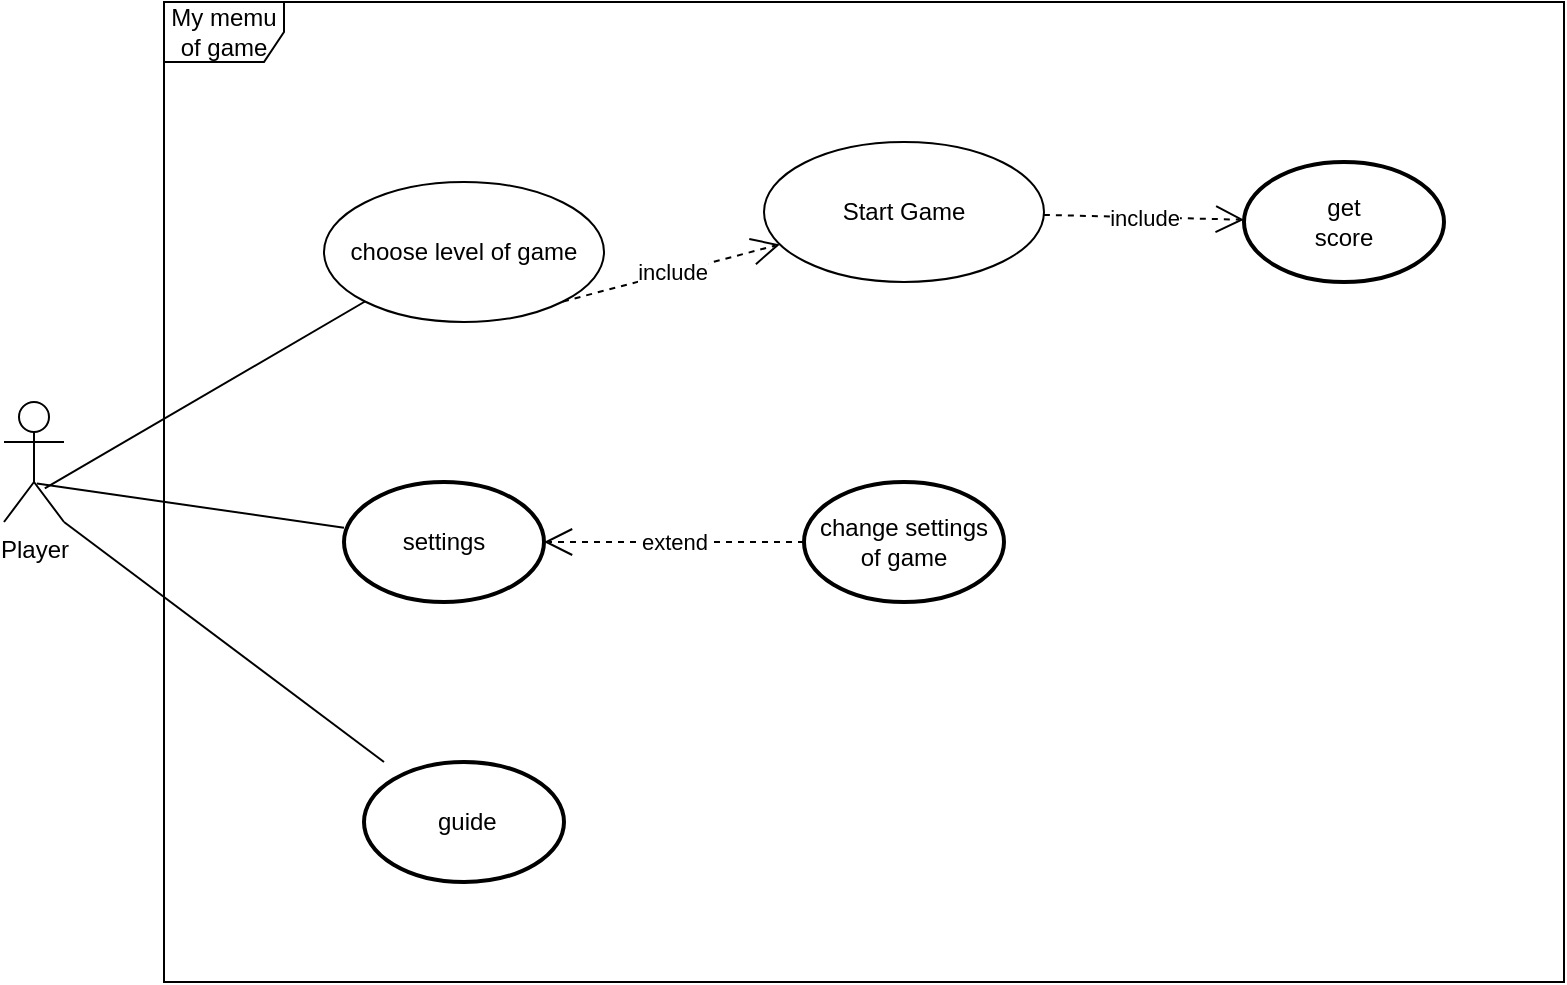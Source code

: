 <mxfile version="23.1.6" type="github">
  <diagram name="Сторінка-1" id="4mxARRjFEOdV_0nipwpj">
    <mxGraphModel dx="1042" dy="631" grid="1" gridSize="10" guides="1" tooltips="1" connect="1" arrows="1" fold="1" page="1" pageScale="1" pageWidth="827" pageHeight="1169" math="0" shadow="0">
      <root>
        <mxCell id="0" />
        <mxCell id="1" parent="0" />
        <mxCell id="np2iezbu0n8JOx6Peu87-1" value="My memu&lt;div&gt;of game&lt;/div&gt;" style="shape=umlFrame;whiteSpace=wrap;html=1;pointerEvents=0;" parent="1" vertex="1">
          <mxGeometry x="240" y="30" width="700" height="490" as="geometry" />
        </mxCell>
        <mxCell id="np2iezbu0n8JOx6Peu87-2" value="Player&lt;div&gt;&lt;br/&gt;&lt;/div&gt;" style="shape=umlActor;verticalLabelPosition=bottom;verticalAlign=top;html=1;" parent="1" vertex="1">
          <mxGeometry x="160" y="230" width="30" height="60" as="geometry" />
        </mxCell>
        <mxCell id="np2iezbu0n8JOx6Peu87-43" value="get &lt;br&gt;score" style="strokeWidth=2;html=1;shape=mxgraph.flowchart.start_1;whiteSpace=wrap;" parent="1" vertex="1">
          <mxGeometry x="780" y="110" width="100" height="60" as="geometry" />
        </mxCell>
        <mxCell id="np2iezbu0n8JOx6Peu87-48" value="Start Game" style="ellipse;whiteSpace=wrap;html=1;" parent="1" vertex="1">
          <mxGeometry x="540" y="100" width="140" height="70" as="geometry" />
        </mxCell>
        <mxCell id="np2iezbu0n8JOx6Peu87-63" value="change settings&lt;br&gt;of game" style="strokeWidth=2;html=1;shape=mxgraph.flowchart.start_1;whiteSpace=wrap;" parent="1" vertex="1">
          <mxGeometry x="560" y="270" width="100" height="60" as="geometry" />
        </mxCell>
        <mxCell id="np2iezbu0n8JOx6Peu87-64" value="&amp;nbsp;guide" style="strokeWidth=2;html=1;shape=mxgraph.flowchart.start_1;whiteSpace=wrap;" parent="1" vertex="1">
          <mxGeometry x="340" y="410" width="100" height="60" as="geometry" />
        </mxCell>
        <mxCell id="np2iezbu0n8JOx6Peu87-67" value="choose level of game" style="ellipse;whiteSpace=wrap;html=1;" parent="1" vertex="1">
          <mxGeometry x="320" y="120" width="140" height="70" as="geometry" />
        </mxCell>
        <mxCell id="np2iezbu0n8JOx6Peu87-69" value="include" style="endArrow=open;endSize=12;dashed=1;html=1;rounded=0;exitX=1;exitY=1;exitDx=0;exitDy=0;" parent="1" source="np2iezbu0n8JOx6Peu87-67" target="np2iezbu0n8JOx6Peu87-48" edge="1">
          <mxGeometry width="160" relative="1" as="geometry">
            <mxPoint x="594" y="265" as="sourcePoint" />
            <mxPoint x="578.8" y="170.78" as="targetPoint" />
          </mxGeometry>
        </mxCell>
        <mxCell id="np2iezbu0n8JOx6Peu87-80" value="extend" style="endArrow=open;endSize=12;dashed=1;html=1;rounded=0;" parent="1" source="np2iezbu0n8JOx6Peu87-63" target="np2iezbu0n8JOx6Peu87-82" edge="1">
          <mxGeometry width="160" relative="1" as="geometry">
            <mxPoint x="789" y="287" as="sourcePoint" />
            <mxPoint x="660" y="289" as="targetPoint" />
          </mxGeometry>
        </mxCell>
        <mxCell id="np2iezbu0n8JOx6Peu87-82" value="settings" style="strokeWidth=2;html=1;shape=mxgraph.flowchart.start_1;whiteSpace=wrap;" parent="1" vertex="1">
          <mxGeometry x="330" y="270" width="100" height="60" as="geometry" />
        </mxCell>
        <mxCell id="np2iezbu0n8JOx6Peu87-86" value="include" style="endArrow=open;endSize=12;dashed=1;html=1;rounded=0;" parent="1" source="np2iezbu0n8JOx6Peu87-48" target="np2iezbu0n8JOx6Peu87-43" edge="1">
          <mxGeometry width="160" relative="1" as="geometry">
            <mxPoint x="789" y="287" as="sourcePoint" />
            <mxPoint x="800" y="280" as="targetPoint" />
          </mxGeometry>
        </mxCell>
        <mxCell id="2kC07JGHRoPROV2A1IHg-1" value="" style="endArrow=none;html=1;rounded=0;exitX=0.68;exitY=0.72;exitDx=0;exitDy=0;exitPerimeter=0;entryX=0;entryY=1;entryDx=0;entryDy=0;" edge="1" parent="1" source="np2iezbu0n8JOx6Peu87-2" target="np2iezbu0n8JOx6Peu87-67">
          <mxGeometry width="50" height="50" relative="1" as="geometry">
            <mxPoint x="510" y="350" as="sourcePoint" />
            <mxPoint x="560" y="300" as="targetPoint" />
          </mxGeometry>
        </mxCell>
        <mxCell id="2kC07JGHRoPROV2A1IHg-2" value="" style="endArrow=none;html=1;rounded=0;exitX=1;exitY=1;exitDx=0;exitDy=0;exitPerimeter=0;" edge="1" parent="1" source="np2iezbu0n8JOx6Peu87-2" target="np2iezbu0n8JOx6Peu87-64">
          <mxGeometry width="50" height="50" relative="1" as="geometry">
            <mxPoint x="510" y="350" as="sourcePoint" />
            <mxPoint x="560" y="300" as="targetPoint" />
          </mxGeometry>
        </mxCell>
        <mxCell id="2kC07JGHRoPROV2A1IHg-3" value="" style="endArrow=none;html=1;rounded=0;exitX=0.547;exitY=0.68;exitDx=0;exitDy=0;exitPerimeter=0;" edge="1" parent="1" source="np2iezbu0n8JOx6Peu87-2" target="np2iezbu0n8JOx6Peu87-82">
          <mxGeometry width="50" height="50" relative="1" as="geometry">
            <mxPoint x="510" y="350" as="sourcePoint" />
            <mxPoint x="560" y="300" as="targetPoint" />
          </mxGeometry>
        </mxCell>
      </root>
    </mxGraphModel>
  </diagram>
</mxfile>
